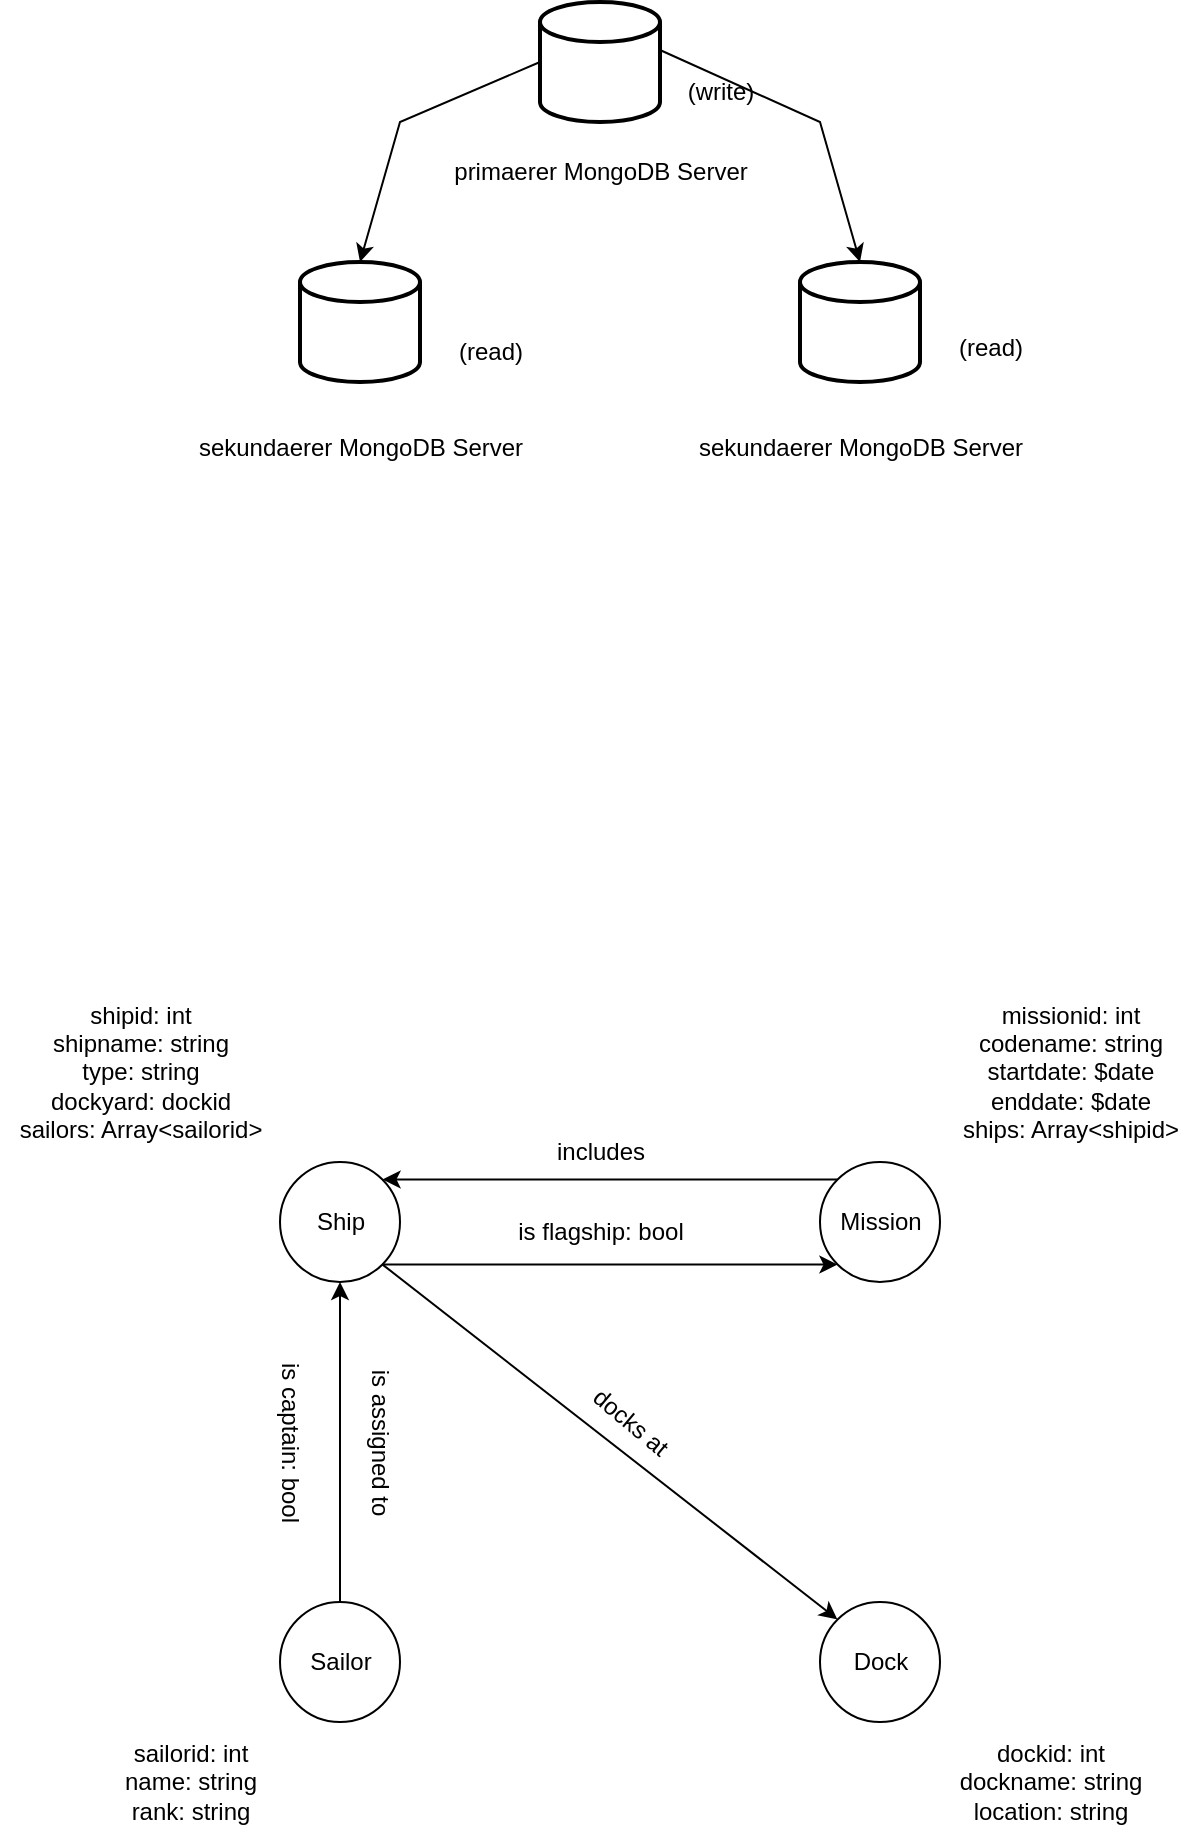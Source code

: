 <mxfile version="24.6.4" type="device">
  <diagram name="Page-1" id="VH8i9e0uUJv6PNGk_LA1">
    <mxGraphModel dx="873" dy="482" grid="1" gridSize="10" guides="1" tooltips="1" connect="1" arrows="1" fold="1" page="1" pageScale="1" pageWidth="827" pageHeight="1169" math="0" shadow="0">
      <root>
        <mxCell id="0" />
        <mxCell id="1" parent="0" />
        <mxCell id="QbIVaBJsHX0RIEPLZKNT-1" value="" style="strokeWidth=2;html=1;shape=mxgraph.flowchart.database;whiteSpace=wrap;" parent="1" vertex="1">
          <mxGeometry x="370" y="60" width="60" height="60" as="geometry" />
        </mxCell>
        <mxCell id="QbIVaBJsHX0RIEPLZKNT-2" value="primaerer MongoDB Server" style="text;html=1;align=center;verticalAlign=middle;resizable=0;points=[];autosize=1;strokeColor=none;fillColor=none;" parent="1" vertex="1">
          <mxGeometry x="315" y="130" width="170" height="30" as="geometry" />
        </mxCell>
        <mxCell id="QbIVaBJsHX0RIEPLZKNT-3" value="(write)" style="text;html=1;align=center;verticalAlign=middle;resizable=0;points=[];autosize=1;strokeColor=none;fillColor=none;" parent="1" vertex="1">
          <mxGeometry x="430" y="90" width="60" height="30" as="geometry" />
        </mxCell>
        <mxCell id="QbIVaBJsHX0RIEPLZKNT-4" value="" style="strokeWidth=2;html=1;shape=mxgraph.flowchart.database;whiteSpace=wrap;" parent="1" vertex="1">
          <mxGeometry x="250" y="190" width="60" height="60" as="geometry" />
        </mxCell>
        <mxCell id="QbIVaBJsHX0RIEPLZKNT-5" value="sekundaerer MongoDB Server" style="text;html=1;align=center;verticalAlign=middle;resizable=0;points=[];autosize=1;strokeColor=none;fillColor=none;" parent="1" vertex="1">
          <mxGeometry x="190" y="268" width="180" height="30" as="geometry" />
        </mxCell>
        <mxCell id="QbIVaBJsHX0RIEPLZKNT-6" value="" style="strokeWidth=2;html=1;shape=mxgraph.flowchart.database;whiteSpace=wrap;" parent="1" vertex="1">
          <mxGeometry x="500" y="190" width="60" height="60" as="geometry" />
        </mxCell>
        <mxCell id="QbIVaBJsHX0RIEPLZKNT-7" value="sekundaerer MongoDB Server" style="text;html=1;align=center;verticalAlign=middle;resizable=0;points=[];autosize=1;strokeColor=none;fillColor=none;" parent="1" vertex="1">
          <mxGeometry x="440" y="268" width="180" height="30" as="geometry" />
        </mxCell>
        <mxCell id="QbIVaBJsHX0RIEPLZKNT-8" value="" style="endArrow=classic;html=1;rounded=0;exitX=0;exitY=0.5;exitDx=0;exitDy=0;exitPerimeter=0;entryX=0.5;entryY=0;entryDx=0;entryDy=0;entryPerimeter=0;" parent="1" source="QbIVaBJsHX0RIEPLZKNT-1" target="QbIVaBJsHX0RIEPLZKNT-4" edge="1">
          <mxGeometry width="50" height="50" relative="1" as="geometry">
            <mxPoint x="390" y="300" as="sourcePoint" />
            <mxPoint x="440" y="250" as="targetPoint" />
            <Array as="points">
              <mxPoint x="300" y="120" />
            </Array>
          </mxGeometry>
        </mxCell>
        <mxCell id="QbIVaBJsHX0RIEPLZKNT-9" value="" style="endArrow=classic;html=1;rounded=0;exitX=1;exitY=0.4;exitDx=0;exitDy=0;exitPerimeter=0;entryX=0.5;entryY=0;entryDx=0;entryDy=0;entryPerimeter=0;" parent="1" source="QbIVaBJsHX0RIEPLZKNT-1" target="QbIVaBJsHX0RIEPLZKNT-6" edge="1">
          <mxGeometry width="50" height="50" relative="1" as="geometry">
            <mxPoint x="710" y="50" as="sourcePoint" />
            <mxPoint x="620" y="150" as="targetPoint" />
            <Array as="points">
              <mxPoint x="510" y="120" />
            </Array>
          </mxGeometry>
        </mxCell>
        <mxCell id="QbIVaBJsHX0RIEPLZKNT-10" value="(read)" style="text;html=1;align=center;verticalAlign=middle;resizable=0;points=[];autosize=1;strokeColor=none;fillColor=none;" parent="1" vertex="1">
          <mxGeometry x="570" y="218" width="50" height="30" as="geometry" />
        </mxCell>
        <mxCell id="QbIVaBJsHX0RIEPLZKNT-11" value="(read)" style="text;html=1;align=center;verticalAlign=middle;resizable=0;points=[];autosize=1;strokeColor=none;fillColor=none;" parent="1" vertex="1">
          <mxGeometry x="320" y="220" width="50" height="30" as="geometry" />
        </mxCell>
        <mxCell id="H25z-8JFa3tywoeOWDJ_-1" value="" style="verticalLabelPosition=bottom;verticalAlign=top;html=1;shape=mxgraph.flowchart.on-page_reference;" vertex="1" parent="1">
          <mxGeometry x="240" y="640" width="60" height="60" as="geometry" />
        </mxCell>
        <mxCell id="H25z-8JFa3tywoeOWDJ_-2" value="Ship" style="text;html=1;align=center;verticalAlign=middle;resizable=0;points=[];autosize=1;strokeColor=none;fillColor=none;" vertex="1" parent="1">
          <mxGeometry x="245" y="655" width="50" height="30" as="geometry" />
        </mxCell>
        <mxCell id="H25z-8JFa3tywoeOWDJ_-3" value="" style="verticalLabelPosition=bottom;verticalAlign=top;html=1;shape=mxgraph.flowchart.on-page_reference;" vertex="1" parent="1">
          <mxGeometry x="510" y="640" width="60" height="60" as="geometry" />
        </mxCell>
        <mxCell id="H25z-8JFa3tywoeOWDJ_-4" value="" style="verticalLabelPosition=bottom;verticalAlign=top;html=1;shape=mxgraph.flowchart.on-page_reference;" vertex="1" parent="1">
          <mxGeometry x="510" y="860" width="60" height="60" as="geometry" />
        </mxCell>
        <mxCell id="H25z-8JFa3tywoeOWDJ_-5" value="" style="verticalLabelPosition=bottom;verticalAlign=top;html=1;shape=mxgraph.flowchart.on-page_reference;" vertex="1" parent="1">
          <mxGeometry x="240" y="860" width="60" height="60" as="geometry" />
        </mxCell>
        <mxCell id="H25z-8JFa3tywoeOWDJ_-6" value="Mission" style="text;html=1;align=center;verticalAlign=middle;resizable=0;points=[];autosize=1;strokeColor=none;fillColor=none;" vertex="1" parent="1">
          <mxGeometry x="510" y="655" width="60" height="30" as="geometry" />
        </mxCell>
        <mxCell id="H25z-8JFa3tywoeOWDJ_-7" value="Sailor" style="text;html=1;align=center;verticalAlign=middle;resizable=0;points=[];autosize=1;strokeColor=none;fillColor=none;" vertex="1" parent="1">
          <mxGeometry x="245" y="875" width="50" height="30" as="geometry" />
        </mxCell>
        <mxCell id="H25z-8JFa3tywoeOWDJ_-8" value="&lt;div&gt;Dock&lt;/div&gt;" style="text;html=1;align=center;verticalAlign=middle;resizable=0;points=[];autosize=1;strokeColor=none;fillColor=none;" vertex="1" parent="1">
          <mxGeometry x="515" y="875" width="50" height="30" as="geometry" />
        </mxCell>
        <mxCell id="H25z-8JFa3tywoeOWDJ_-9" value="" style="endArrow=classic;html=1;rounded=0;exitX=0.145;exitY=0.145;exitDx=0;exitDy=0;exitPerimeter=0;entryX=0.855;entryY=0.145;entryDx=0;entryDy=0;entryPerimeter=0;" edge="1" parent="1" source="H25z-8JFa3tywoeOWDJ_-3" target="H25z-8JFa3tywoeOWDJ_-1">
          <mxGeometry width="50" height="50" relative="1" as="geometry">
            <mxPoint x="440" y="805" as="sourcePoint" />
            <mxPoint x="360" y="725" as="targetPoint" />
          </mxGeometry>
        </mxCell>
        <mxCell id="H25z-8JFa3tywoeOWDJ_-10" value="includes" style="text;html=1;align=center;verticalAlign=middle;resizable=0;points=[];autosize=1;strokeColor=none;fillColor=none;" vertex="1" parent="1">
          <mxGeometry x="365" y="620" width="70" height="30" as="geometry" />
        </mxCell>
        <mxCell id="H25z-8JFa3tywoeOWDJ_-11" value="" style="endArrow=classic;html=1;rounded=0;exitX=0.855;exitY=0.855;exitDx=0;exitDy=0;exitPerimeter=0;entryX=0.145;entryY=0.145;entryDx=0;entryDy=0;entryPerimeter=0;" edge="1" parent="1" source="H25z-8JFa3tywoeOWDJ_-1" target="H25z-8JFa3tywoeOWDJ_-4">
          <mxGeometry width="50" height="50" relative="1" as="geometry">
            <mxPoint x="370" y="855" as="sourcePoint" />
            <mxPoint x="420" y="805" as="targetPoint" />
          </mxGeometry>
        </mxCell>
        <mxCell id="H25z-8JFa3tywoeOWDJ_-12" value="docks at" style="text;html=1;align=center;verticalAlign=middle;resizable=0;points=[];autosize=1;strokeColor=none;fillColor=none;rotation=40;" vertex="1" parent="1">
          <mxGeometry x="380" y="755" width="70" height="30" as="geometry" />
        </mxCell>
        <mxCell id="H25z-8JFa3tywoeOWDJ_-13" value="" style="endArrow=classic;html=1;rounded=0;exitX=0.5;exitY=0;exitDx=0;exitDy=0;exitPerimeter=0;entryX=0.5;entryY=1;entryDx=0;entryDy=0;entryPerimeter=0;" edge="1" parent="1" source="H25z-8JFa3tywoeOWDJ_-5" target="H25z-8JFa3tywoeOWDJ_-1">
          <mxGeometry width="50" height="50" relative="1" as="geometry">
            <mxPoint x="370" y="855" as="sourcePoint" />
            <mxPoint x="420" y="805" as="targetPoint" />
          </mxGeometry>
        </mxCell>
        <mxCell id="H25z-8JFa3tywoeOWDJ_-14" value="is assigned to " style="text;html=1;align=center;verticalAlign=middle;resizable=0;points=[];autosize=1;strokeColor=none;fillColor=none;rotation=90;" vertex="1" parent="1">
          <mxGeometry x="240" y="765" width="100" height="30" as="geometry" />
        </mxCell>
        <mxCell id="H25z-8JFa3tywoeOWDJ_-15" value="&lt;div&gt;shipid: int&lt;br&gt;&lt;/div&gt;&lt;div&gt;shipname: string&lt;/div&gt;&lt;div&gt;type: string&lt;/div&gt;&lt;div&gt;dockyard: dockid&lt;/div&gt;&lt;div&gt;sailors: Array&amp;lt;sailorid&amp;gt;&lt;br&gt;&lt;/div&gt;" style="text;html=1;align=center;verticalAlign=middle;resizable=0;points=[];autosize=1;strokeColor=none;fillColor=none;" vertex="1" parent="1">
          <mxGeometry x="100" y="550" width="140" height="90" as="geometry" />
        </mxCell>
        <mxCell id="H25z-8JFa3tywoeOWDJ_-16" value="&lt;div&gt;missionid: int&lt;/div&gt;&lt;div&gt;codename: string&lt;/div&gt;&lt;div&gt;startdate: $date&lt;/div&gt;&lt;div&gt;enddate: $date&lt;/div&gt;&lt;div&gt;ships: Array&amp;lt;shipid&amp;gt;&lt;br&gt;&lt;/div&gt;" style="text;html=1;align=center;verticalAlign=middle;resizable=0;points=[];autosize=1;strokeColor=none;fillColor=none;" vertex="1" parent="1">
          <mxGeometry x="570" y="550" width="130" height="90" as="geometry" />
        </mxCell>
        <mxCell id="H25z-8JFa3tywoeOWDJ_-17" value="&lt;div&gt;dockid: int&lt;br&gt;&lt;/div&gt;&lt;div&gt;dockname: string&lt;/div&gt;&lt;div&gt;location: string&lt;br&gt;&lt;/div&gt;" style="text;html=1;align=center;verticalAlign=middle;resizable=0;points=[];autosize=1;strokeColor=none;fillColor=none;" vertex="1" parent="1">
          <mxGeometry x="570" y="920" width="110" height="60" as="geometry" />
        </mxCell>
        <mxCell id="H25z-8JFa3tywoeOWDJ_-18" value="&lt;div&gt;sailorid: int&lt;br&gt;&lt;/div&gt;&lt;div&gt;name: string&lt;/div&gt;&lt;div&gt;rank: string&lt;br&gt;&lt;/div&gt;" style="text;html=1;align=center;verticalAlign=middle;resizable=0;points=[];autosize=1;strokeColor=none;fillColor=none;" vertex="1" parent="1">
          <mxGeometry x="150" y="920" width="90" height="60" as="geometry" />
        </mxCell>
        <mxCell id="H25z-8JFa3tywoeOWDJ_-19" value="is captain: bool" style="text;html=1;align=center;verticalAlign=middle;resizable=0;points=[];autosize=1;strokeColor=none;fillColor=none;rotation=90;" vertex="1" parent="1">
          <mxGeometry x="195" y="765" width="100" height="30" as="geometry" />
        </mxCell>
        <mxCell id="H25z-8JFa3tywoeOWDJ_-20" value="" style="endArrow=classic;html=1;rounded=0;exitX=0.855;exitY=0.855;exitDx=0;exitDy=0;exitPerimeter=0;entryX=0.145;entryY=0.855;entryDx=0;entryDy=0;entryPerimeter=0;" edge="1" parent="1" source="H25z-8JFa3tywoeOWDJ_-1" target="H25z-8JFa3tywoeOWDJ_-3">
          <mxGeometry width="50" height="50" relative="1" as="geometry">
            <mxPoint x="370" y="810" as="sourcePoint" />
            <mxPoint x="420" y="760" as="targetPoint" />
          </mxGeometry>
        </mxCell>
        <mxCell id="H25z-8JFa3tywoeOWDJ_-21" value="&lt;div&gt;is flagship: bool&lt;/div&gt;" style="text;html=1;align=center;verticalAlign=middle;resizable=0;points=[];autosize=1;strokeColor=none;fillColor=none;" vertex="1" parent="1">
          <mxGeometry x="350" y="660" width="100" height="30" as="geometry" />
        </mxCell>
      </root>
    </mxGraphModel>
  </diagram>
</mxfile>
